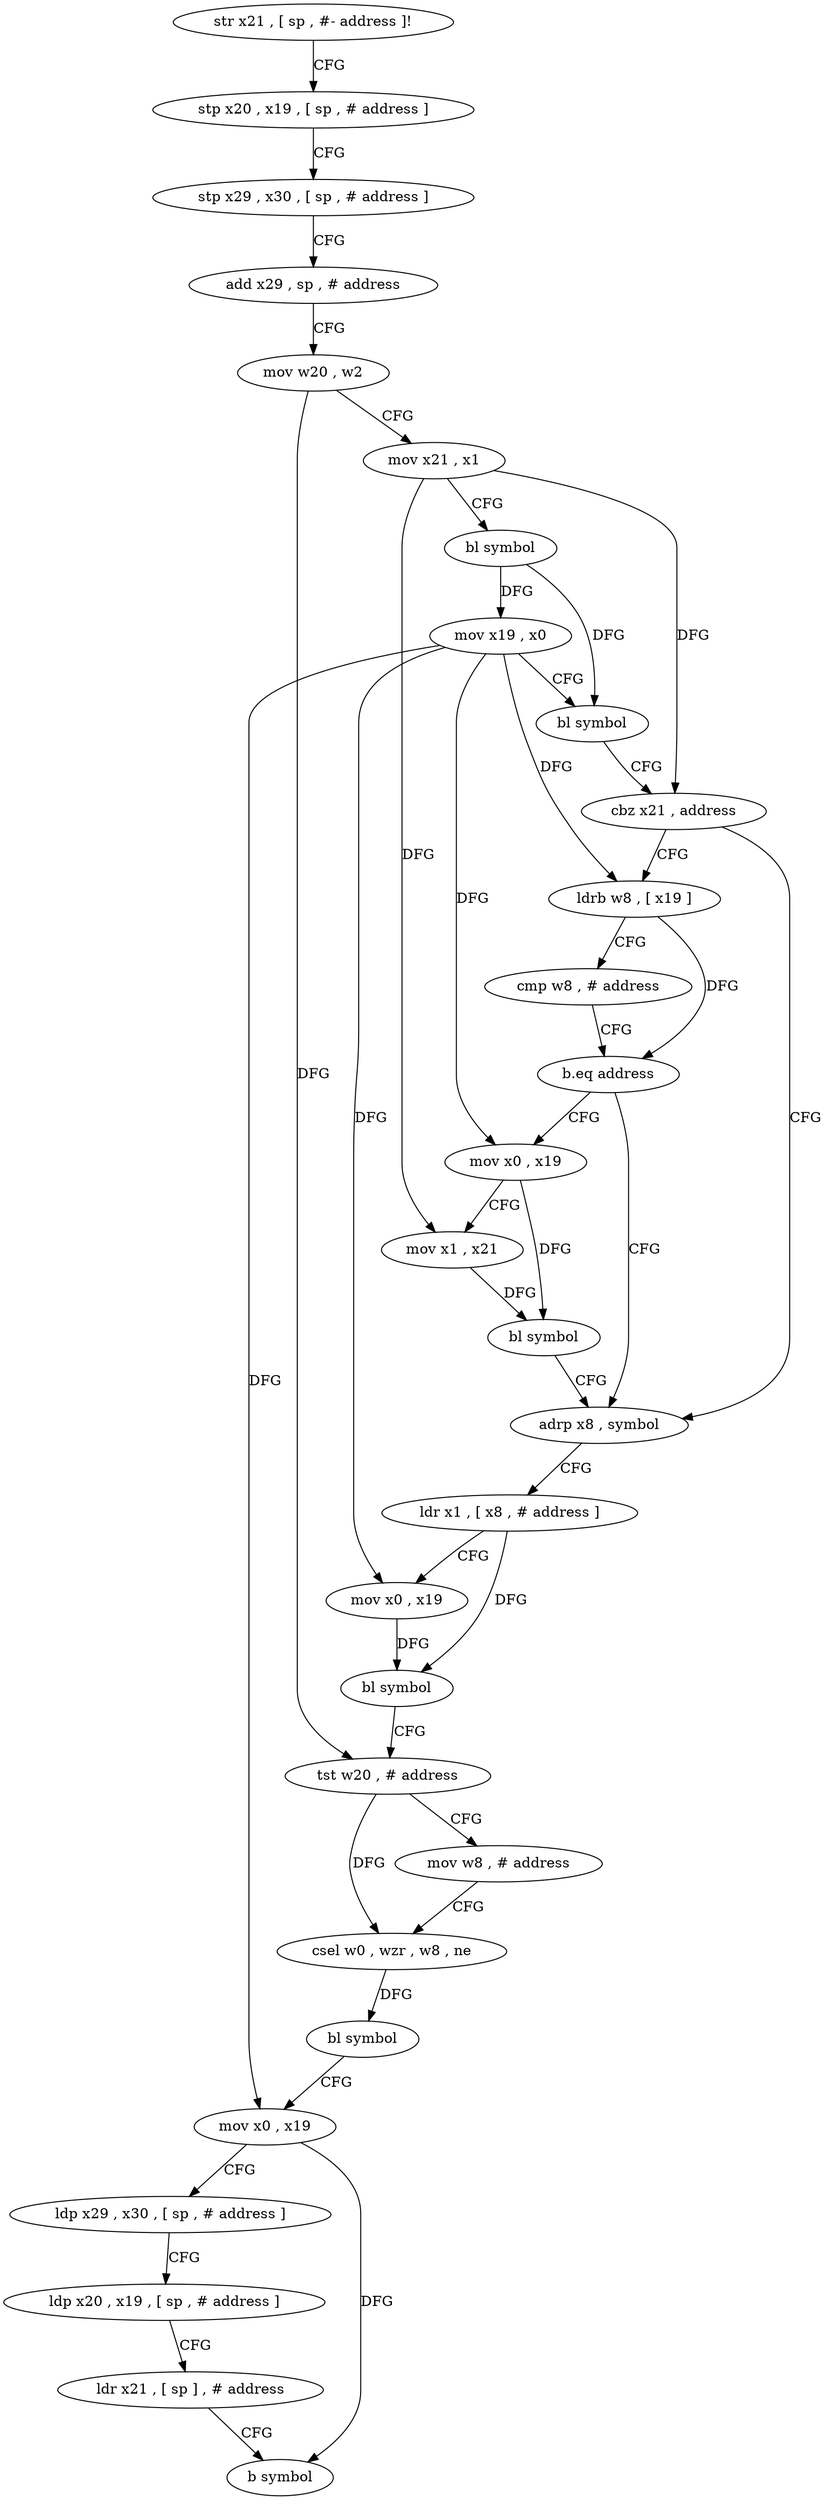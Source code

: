 digraph "func" {
"4200680" [label = "str x21 , [ sp , #- address ]!" ]
"4200684" [label = "stp x20 , x19 , [ sp , # address ]" ]
"4200688" [label = "stp x29 , x30 , [ sp , # address ]" ]
"4200692" [label = "add x29 , sp , # address" ]
"4200696" [label = "mov w20 , w2" ]
"4200700" [label = "mov x21 , x1" ]
"4200704" [label = "bl symbol" ]
"4200708" [label = "mov x19 , x0" ]
"4200712" [label = "bl symbol" ]
"4200716" [label = "cbz x21 , address" ]
"4200744" [label = "adrp x8 , symbol" ]
"4200720" [label = "ldrb w8 , [ x19 ]" ]
"4200748" [label = "ldr x1 , [ x8 , # address ]" ]
"4200752" [label = "mov x0 , x19" ]
"4200756" [label = "bl symbol" ]
"4200760" [label = "tst w20 , # address" ]
"4200764" [label = "mov w8 , # address" ]
"4200768" [label = "csel w0 , wzr , w8 , ne" ]
"4200772" [label = "bl symbol" ]
"4200776" [label = "mov x0 , x19" ]
"4200780" [label = "ldp x29 , x30 , [ sp , # address ]" ]
"4200784" [label = "ldp x20 , x19 , [ sp , # address ]" ]
"4200788" [label = "ldr x21 , [ sp ] , # address" ]
"4200792" [label = "b symbol" ]
"4200724" [label = "cmp w8 , # address" ]
"4200728" [label = "b.eq address" ]
"4200732" [label = "mov x0 , x19" ]
"4200736" [label = "mov x1 , x21" ]
"4200740" [label = "bl symbol" ]
"4200680" -> "4200684" [ label = "CFG" ]
"4200684" -> "4200688" [ label = "CFG" ]
"4200688" -> "4200692" [ label = "CFG" ]
"4200692" -> "4200696" [ label = "CFG" ]
"4200696" -> "4200700" [ label = "CFG" ]
"4200696" -> "4200760" [ label = "DFG" ]
"4200700" -> "4200704" [ label = "CFG" ]
"4200700" -> "4200716" [ label = "DFG" ]
"4200700" -> "4200736" [ label = "DFG" ]
"4200704" -> "4200708" [ label = "DFG" ]
"4200704" -> "4200712" [ label = "DFG" ]
"4200708" -> "4200712" [ label = "CFG" ]
"4200708" -> "4200752" [ label = "DFG" ]
"4200708" -> "4200720" [ label = "DFG" ]
"4200708" -> "4200732" [ label = "DFG" ]
"4200708" -> "4200776" [ label = "DFG" ]
"4200712" -> "4200716" [ label = "CFG" ]
"4200716" -> "4200744" [ label = "CFG" ]
"4200716" -> "4200720" [ label = "CFG" ]
"4200744" -> "4200748" [ label = "CFG" ]
"4200720" -> "4200724" [ label = "CFG" ]
"4200720" -> "4200728" [ label = "DFG" ]
"4200748" -> "4200752" [ label = "CFG" ]
"4200748" -> "4200756" [ label = "DFG" ]
"4200752" -> "4200756" [ label = "DFG" ]
"4200756" -> "4200760" [ label = "CFG" ]
"4200760" -> "4200764" [ label = "CFG" ]
"4200760" -> "4200768" [ label = "DFG" ]
"4200764" -> "4200768" [ label = "CFG" ]
"4200768" -> "4200772" [ label = "DFG" ]
"4200772" -> "4200776" [ label = "CFG" ]
"4200776" -> "4200780" [ label = "CFG" ]
"4200776" -> "4200792" [ label = "DFG" ]
"4200780" -> "4200784" [ label = "CFG" ]
"4200784" -> "4200788" [ label = "CFG" ]
"4200788" -> "4200792" [ label = "CFG" ]
"4200724" -> "4200728" [ label = "CFG" ]
"4200728" -> "4200744" [ label = "CFG" ]
"4200728" -> "4200732" [ label = "CFG" ]
"4200732" -> "4200736" [ label = "CFG" ]
"4200732" -> "4200740" [ label = "DFG" ]
"4200736" -> "4200740" [ label = "DFG" ]
"4200740" -> "4200744" [ label = "CFG" ]
}
